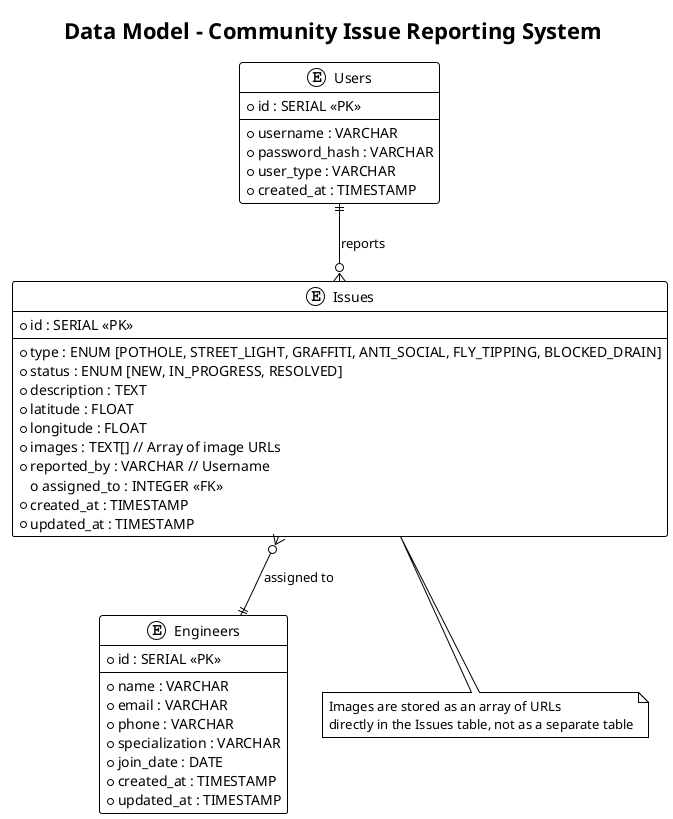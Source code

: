 @startuml "Data Model"
!theme plain

title "Data Model - Community Issue Reporting System"

entity "Users" as users {
  * id : SERIAL <<PK>>
  --
  * username : VARCHAR
  * password_hash : VARCHAR
  * user_type : VARCHAR
  * created_at : TIMESTAMP
}

entity "Issues" as issues {
  * id : SERIAL <<PK>>
  --
  * type : ENUM [POTHOLE, STREET_LIGHT, GRAFFITI, ANTI_SOCIAL, FLY_TIPPING, BLOCKED_DRAIN]
  * status : ENUM [NEW, IN_PROGRESS, RESOLVED]
  * description : TEXT
  * latitude : FLOAT
  * longitude : FLOAT
  * images : TEXT[] // Array of image URLs
  * reported_by : VARCHAR // Username
  o assigned_to : INTEGER <<FK>>
  * created_at : TIMESTAMP
  * updated_at : TIMESTAMP
}

entity "Engineers" as engineers {
  * id : SERIAL <<PK>>
  --
  * name : VARCHAR
  * email : VARCHAR
  * phone : VARCHAR
  * specialization : VARCHAR
  * join_date : DATE
  * created_at : TIMESTAMP
  * updated_at : TIMESTAMP
}

note bottom of issues
  Images are stored as an array of URLs
  directly in the Issues table, not as a separate table
end note

users ||--o{ issues : "reports"
issues }o--|| engineers : "assigned to"

@enduml
